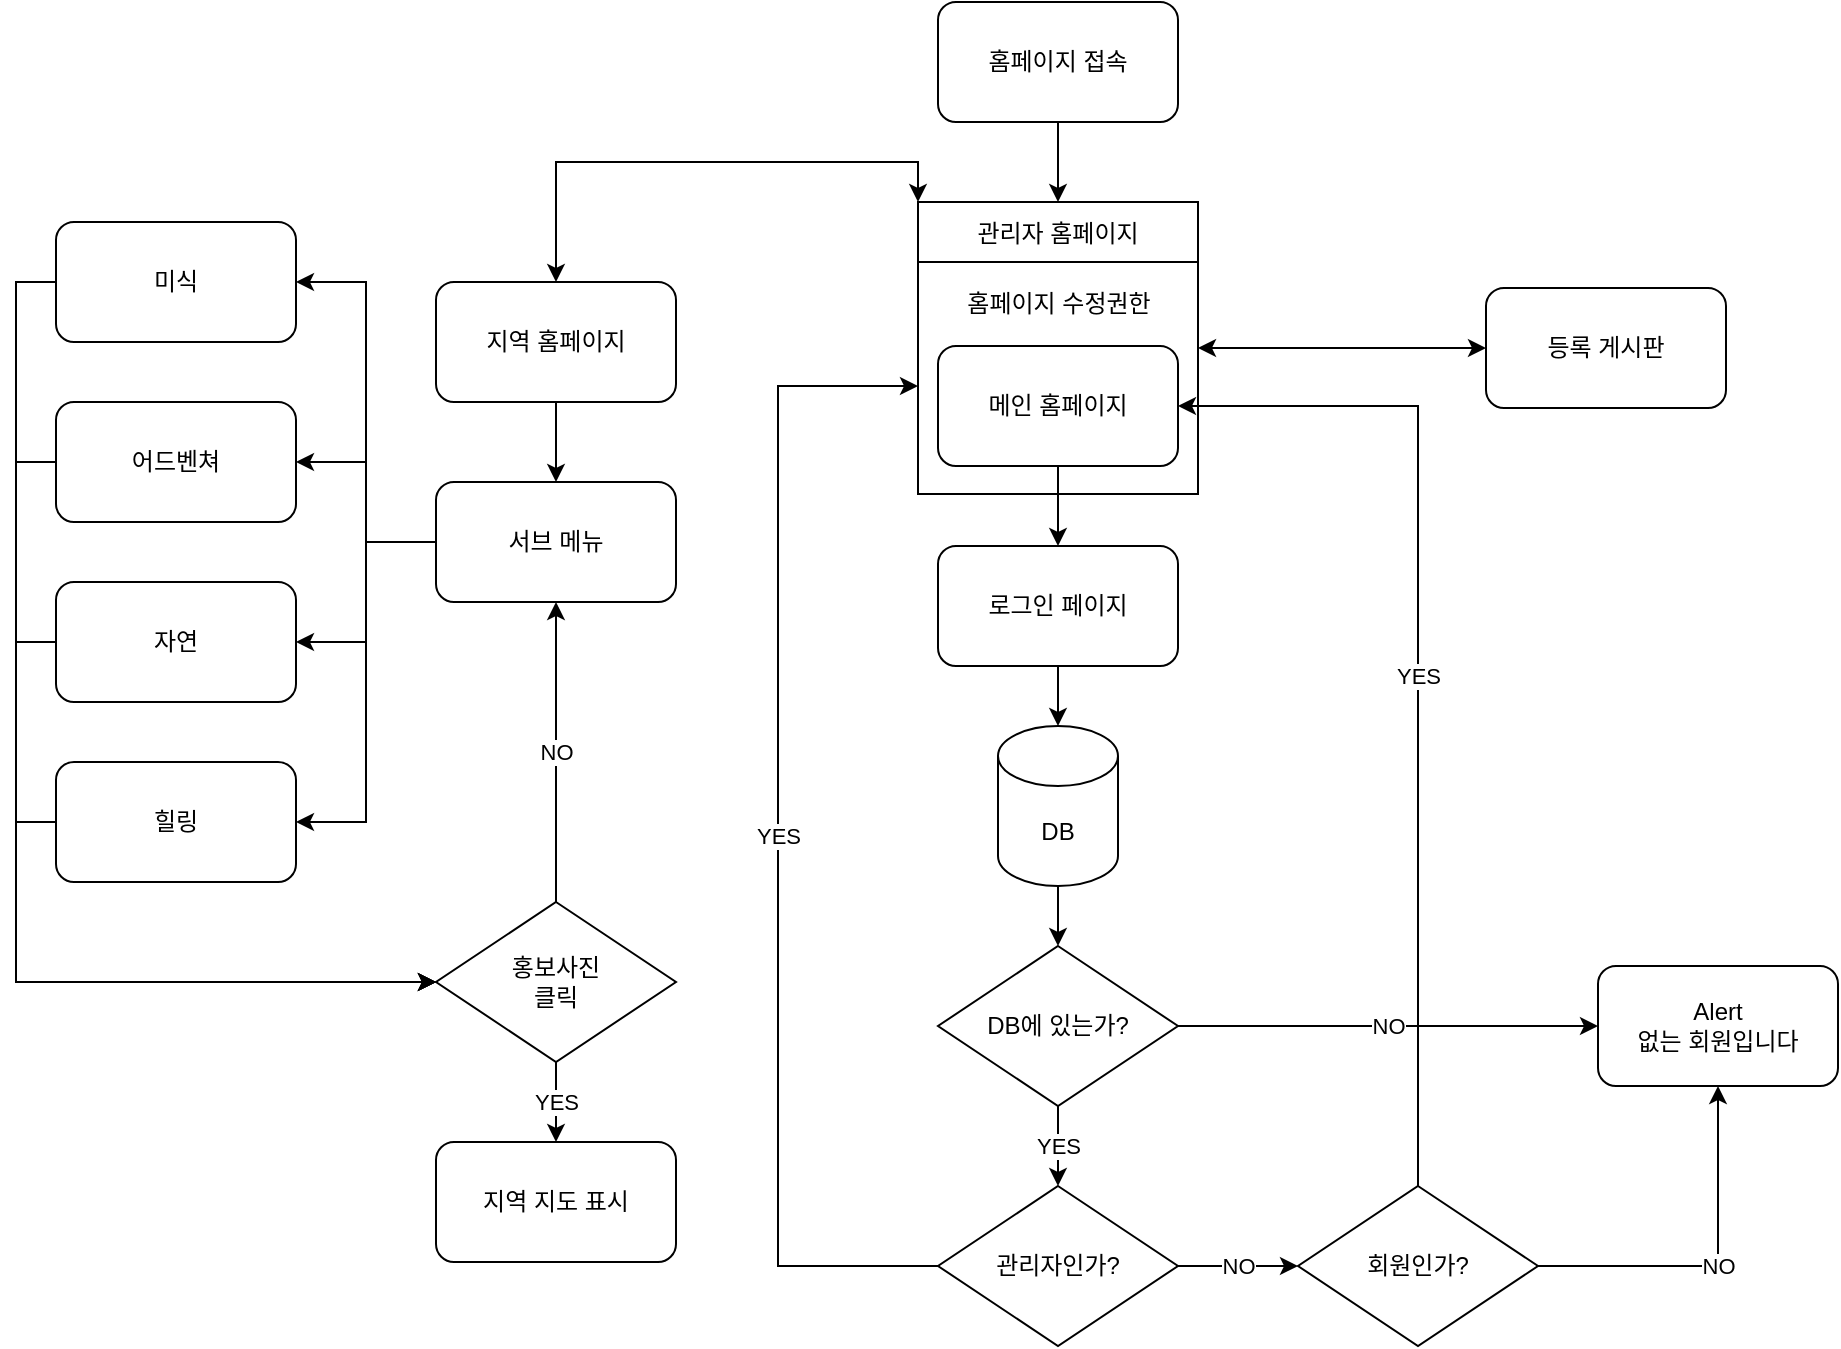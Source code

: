 <mxfile version="15.5.9" type="github">
  <diagram id="wEUWDhrLtQ7qWJUwgqZ3" name="Page-1">
    <mxGraphModel dx="1422" dy="794" grid="0" gridSize="10" guides="1" tooltips="1" connect="1" arrows="1" fold="1" page="1" pageScale="1" pageWidth="1600" pageHeight="1600" math="0" shadow="0">
      <root>
        <mxCell id="0" />
        <mxCell id="1" parent="0" />
        <mxCell id="2wDuuPoUSpi1u29aejhP-13" style="edgeStyle=orthogonalEdgeStyle;rounded=0;orthogonalLoop=1;jettySize=auto;html=1;entryX=0.5;entryY=0;entryDx=0;entryDy=0;" edge="1" parent="1" source="2wDuuPoUSpi1u29aejhP-2" target="2wDuuPoUSpi1u29aejhP-3">
          <mxGeometry relative="1" as="geometry" />
        </mxCell>
        <mxCell id="2wDuuPoUSpi1u29aejhP-26" style="edgeStyle=orthogonalEdgeStyle;rounded=0;jumpStyle=arc;jumpSize=6;orthogonalLoop=1;jettySize=auto;html=1;entryX=0.5;entryY=0;entryDx=0;entryDy=0;endArrow=classic;endFill=1;startArrow=classic;startFill=1;exitX=0;exitY=0;exitDx=0;exitDy=0;" edge="1" parent="1" source="2wDuuPoUSpi1u29aejhP-15" target="2wDuuPoUSpi1u29aejhP-25">
          <mxGeometry relative="1" as="geometry" />
        </mxCell>
        <mxCell id="2wDuuPoUSpi1u29aejhP-2" value="메인 홈페이지" style="rounded=1;whiteSpace=wrap;html=1;" vertex="1" parent="1">
          <mxGeometry x="760" y="562" width="120" height="60" as="geometry" />
        </mxCell>
        <mxCell id="2wDuuPoUSpi1u29aejhP-12" style="edgeStyle=orthogonalEdgeStyle;rounded=0;orthogonalLoop=1;jettySize=auto;html=1;" edge="1" parent="1" source="2wDuuPoUSpi1u29aejhP-3" target="2wDuuPoUSpi1u29aejhP-5">
          <mxGeometry relative="1" as="geometry" />
        </mxCell>
        <mxCell id="2wDuuPoUSpi1u29aejhP-3" value="로그인 페이지" style="rounded=1;whiteSpace=wrap;html=1;" vertex="1" parent="1">
          <mxGeometry x="760" y="662" width="120" height="60" as="geometry" />
        </mxCell>
        <mxCell id="2wDuuPoUSpi1u29aejhP-11" style="edgeStyle=orthogonalEdgeStyle;rounded=0;orthogonalLoop=1;jettySize=auto;html=1;" edge="1" parent="1" source="2wDuuPoUSpi1u29aejhP-5" target="2wDuuPoUSpi1u29aejhP-6">
          <mxGeometry relative="1" as="geometry" />
        </mxCell>
        <mxCell id="2wDuuPoUSpi1u29aejhP-5" value="DB" style="shape=cylinder3;whiteSpace=wrap;html=1;boundedLbl=1;backgroundOutline=1;size=15;" vertex="1" parent="1">
          <mxGeometry x="790" y="752" width="60" height="80" as="geometry" />
        </mxCell>
        <mxCell id="2wDuuPoUSpi1u29aejhP-9" value="YES" style="edgeStyle=orthogonalEdgeStyle;rounded=0;orthogonalLoop=1;jettySize=auto;html=1;" edge="1" parent="1" source="2wDuuPoUSpi1u29aejhP-6" target="2wDuuPoUSpi1u29aejhP-7">
          <mxGeometry relative="1" as="geometry" />
        </mxCell>
        <mxCell id="2wDuuPoUSpi1u29aejhP-21" value="NO" style="rounded=0;orthogonalLoop=1;jettySize=auto;html=1;edgeStyle=orthogonalEdgeStyle;jumpStyle=arc;jumpSize=6;" edge="1" parent="1" source="2wDuuPoUSpi1u29aejhP-6" target="2wDuuPoUSpi1u29aejhP-20">
          <mxGeometry relative="1" as="geometry" />
        </mxCell>
        <mxCell id="2wDuuPoUSpi1u29aejhP-6" value="DB에 있는가?" style="rhombus;whiteSpace=wrap;html=1;" vertex="1" parent="1">
          <mxGeometry x="760" y="862" width="120" height="80" as="geometry" />
        </mxCell>
        <mxCell id="2wDuuPoUSpi1u29aejhP-10" value="NO" style="edgeStyle=orthogonalEdgeStyle;rounded=0;orthogonalLoop=1;jettySize=auto;html=1;entryX=0;entryY=0.5;entryDx=0;entryDy=0;" edge="1" parent="1" source="2wDuuPoUSpi1u29aejhP-7" target="2wDuuPoUSpi1u29aejhP-8">
          <mxGeometry relative="1" as="geometry" />
        </mxCell>
        <mxCell id="2wDuuPoUSpi1u29aejhP-19" value="YES" style="edgeStyle=orthogonalEdgeStyle;rounded=0;orthogonalLoop=1;jettySize=auto;html=1;entryX=0;entryY=0.5;entryDx=0;entryDy=0;exitX=0;exitY=0.5;exitDx=0;exitDy=0;" edge="1" parent="1" source="2wDuuPoUSpi1u29aejhP-7">
          <mxGeometry relative="1" as="geometry">
            <mxPoint x="750" y="582" as="targetPoint" />
            <Array as="points">
              <mxPoint x="680" y="1022" />
              <mxPoint x="680" y="582" />
            </Array>
          </mxGeometry>
        </mxCell>
        <mxCell id="2wDuuPoUSpi1u29aejhP-7" value="관리자인가?" style="rhombus;whiteSpace=wrap;html=1;" vertex="1" parent="1">
          <mxGeometry x="760" y="982" width="120" height="80" as="geometry" />
        </mxCell>
        <mxCell id="2wDuuPoUSpi1u29aejhP-14" value="YES" style="edgeStyle=orthogonalEdgeStyle;rounded=0;orthogonalLoop=1;jettySize=auto;html=1;entryX=1;entryY=0.5;entryDx=0;entryDy=0;elbow=vertical;exitX=0.5;exitY=0;exitDx=0;exitDy=0;" edge="1" parent="1" source="2wDuuPoUSpi1u29aejhP-8" target="2wDuuPoUSpi1u29aejhP-2">
          <mxGeometry relative="1" as="geometry" />
        </mxCell>
        <mxCell id="2wDuuPoUSpi1u29aejhP-22" value="NO" style="edgeStyle=orthogonalEdgeStyle;rounded=0;jumpStyle=arc;jumpSize=6;orthogonalLoop=1;jettySize=auto;html=1;entryX=0.5;entryY=1;entryDx=0;entryDy=0;" edge="1" parent="1" source="2wDuuPoUSpi1u29aejhP-8" target="2wDuuPoUSpi1u29aejhP-20">
          <mxGeometry relative="1" as="geometry" />
        </mxCell>
        <mxCell id="2wDuuPoUSpi1u29aejhP-8" value="회원인가?" style="rhombus;whiteSpace=wrap;html=1;" vertex="1" parent="1">
          <mxGeometry x="940" y="982" width="120" height="80" as="geometry" />
        </mxCell>
        <mxCell id="2wDuuPoUSpi1u29aejhP-58" style="edgeStyle=orthogonalEdgeStyle;rounded=0;jumpStyle=arc;jumpSize=6;orthogonalLoop=1;jettySize=auto;html=1;entryX=0;entryY=0.5;entryDx=0;entryDy=0;startArrow=classic;startFill=1;endArrow=classic;endFill=1;" edge="1" parent="1" source="2wDuuPoUSpi1u29aejhP-15" target="2wDuuPoUSpi1u29aejhP-56">
          <mxGeometry relative="1" as="geometry" />
        </mxCell>
        <mxCell id="2wDuuPoUSpi1u29aejhP-15" value="관리자 홈페이지" style="swimlane;fontStyle=0;childLayout=stackLayout;horizontal=1;startSize=30;horizontalStack=0;resizeParent=1;resizeParentMax=0;resizeLast=0;collapsible=1;marginBottom=0;" vertex="1" parent="1">
          <mxGeometry x="750" y="490" width="140" height="146" as="geometry" />
        </mxCell>
        <mxCell id="2wDuuPoUSpi1u29aejhP-20" value="Alert&lt;br&gt;없는 회원입니다" style="rounded=1;whiteSpace=wrap;html=1;" vertex="1" parent="1">
          <mxGeometry x="1090" y="872" width="120" height="60" as="geometry" />
        </mxCell>
        <mxCell id="2wDuuPoUSpi1u29aejhP-24" style="edgeStyle=orthogonalEdgeStyle;rounded=0;jumpStyle=arc;jumpSize=6;orthogonalLoop=1;jettySize=auto;html=1;entryX=0.5;entryY=0;entryDx=0;entryDy=0;" edge="1" parent="1" source="2wDuuPoUSpi1u29aejhP-23" target="2wDuuPoUSpi1u29aejhP-15">
          <mxGeometry relative="1" as="geometry" />
        </mxCell>
        <mxCell id="2wDuuPoUSpi1u29aejhP-23" value="홈페이지 접속" style="rounded=1;whiteSpace=wrap;html=1;" vertex="1" parent="1">
          <mxGeometry x="760" y="390" width="120" height="60" as="geometry" />
        </mxCell>
        <mxCell id="2wDuuPoUSpi1u29aejhP-28" value="" style="edgeStyle=orthogonalEdgeStyle;rounded=0;jumpStyle=arc;jumpSize=6;orthogonalLoop=1;jettySize=auto;html=1;endArrow=classic;endFill=1;" edge="1" parent="1" source="2wDuuPoUSpi1u29aejhP-25" target="2wDuuPoUSpi1u29aejhP-27">
          <mxGeometry relative="1" as="geometry" />
        </mxCell>
        <mxCell id="2wDuuPoUSpi1u29aejhP-25" value="지역 홈페이지" style="rounded=1;whiteSpace=wrap;html=1;" vertex="1" parent="1">
          <mxGeometry x="509" y="530" width="120" height="60" as="geometry" />
        </mxCell>
        <mxCell id="2wDuuPoUSpi1u29aejhP-41" style="edgeStyle=orthogonalEdgeStyle;rounded=0;jumpStyle=arc;jumpSize=6;orthogonalLoop=1;jettySize=auto;html=1;entryX=1;entryY=0.5;entryDx=0;entryDy=0;endArrow=classic;endFill=1;" edge="1" parent="1" source="2wDuuPoUSpi1u29aejhP-27" target="2wDuuPoUSpi1u29aejhP-39">
          <mxGeometry relative="1" as="geometry" />
        </mxCell>
        <mxCell id="2wDuuPoUSpi1u29aejhP-42" style="edgeStyle=orthogonalEdgeStyle;rounded=0;jumpStyle=arc;jumpSize=6;orthogonalLoop=1;jettySize=auto;html=1;entryX=1;entryY=0.5;entryDx=0;entryDy=0;endArrow=classic;endFill=1;" edge="1" parent="1" source="2wDuuPoUSpi1u29aejhP-27" target="2wDuuPoUSpi1u29aejhP-38">
          <mxGeometry relative="1" as="geometry" />
        </mxCell>
        <mxCell id="2wDuuPoUSpi1u29aejhP-43" style="edgeStyle=orthogonalEdgeStyle;rounded=0;jumpStyle=arc;jumpSize=6;orthogonalLoop=1;jettySize=auto;html=1;entryX=1;entryY=0.5;entryDx=0;entryDy=0;endArrow=classic;endFill=1;" edge="1" parent="1" source="2wDuuPoUSpi1u29aejhP-27" target="2wDuuPoUSpi1u29aejhP-34">
          <mxGeometry relative="1" as="geometry" />
        </mxCell>
        <mxCell id="2wDuuPoUSpi1u29aejhP-44" style="edgeStyle=orthogonalEdgeStyle;rounded=0;jumpStyle=arc;jumpSize=6;orthogonalLoop=1;jettySize=auto;html=1;entryX=1;entryY=0.5;entryDx=0;entryDy=0;endArrow=classic;endFill=1;" edge="1" parent="1" source="2wDuuPoUSpi1u29aejhP-27" target="2wDuuPoUSpi1u29aejhP-40">
          <mxGeometry relative="1" as="geometry" />
        </mxCell>
        <mxCell id="2wDuuPoUSpi1u29aejhP-27" value="서브 메뉴" style="whiteSpace=wrap;html=1;rounded=1;" vertex="1" parent="1">
          <mxGeometry x="509" y="630" width="120" height="60" as="geometry" />
        </mxCell>
        <mxCell id="2wDuuPoUSpi1u29aejhP-47" style="edgeStyle=orthogonalEdgeStyle;rounded=0;jumpStyle=arc;jumpSize=6;orthogonalLoop=1;jettySize=auto;html=1;entryX=0;entryY=0.5;entryDx=0;entryDy=0;startArrow=none;startFill=0;endArrow=classic;endFill=1;exitX=0;exitY=0.5;exitDx=0;exitDy=0;" edge="1" parent="1" source="2wDuuPoUSpi1u29aejhP-34" target="2wDuuPoUSpi1u29aejhP-46">
          <mxGeometry relative="1" as="geometry" />
        </mxCell>
        <mxCell id="2wDuuPoUSpi1u29aejhP-34" value="미식" style="whiteSpace=wrap;html=1;rounded=1;" vertex="1" parent="1">
          <mxGeometry x="319" y="500" width="120" height="60" as="geometry" />
        </mxCell>
        <mxCell id="2wDuuPoUSpi1u29aejhP-49" style="edgeStyle=orthogonalEdgeStyle;rounded=0;jumpStyle=arc;jumpSize=6;orthogonalLoop=1;jettySize=auto;html=1;entryX=0;entryY=0.5;entryDx=0;entryDy=0;startArrow=none;startFill=0;endArrow=classic;endFill=1;exitX=0;exitY=0.5;exitDx=0;exitDy=0;" edge="1" parent="1" source="2wDuuPoUSpi1u29aejhP-38" target="2wDuuPoUSpi1u29aejhP-46">
          <mxGeometry relative="1" as="geometry" />
        </mxCell>
        <mxCell id="2wDuuPoUSpi1u29aejhP-38" value="어드벤쳐" style="rounded=1;whiteSpace=wrap;html=1;" vertex="1" parent="1">
          <mxGeometry x="319" y="590" width="120" height="60" as="geometry" />
        </mxCell>
        <mxCell id="2wDuuPoUSpi1u29aejhP-50" style="edgeStyle=orthogonalEdgeStyle;rounded=0;jumpStyle=arc;jumpSize=6;orthogonalLoop=1;jettySize=auto;html=1;entryX=0;entryY=0.5;entryDx=0;entryDy=0;startArrow=none;startFill=0;endArrow=classic;endFill=1;exitX=0;exitY=0.5;exitDx=0;exitDy=0;" edge="1" parent="1" source="2wDuuPoUSpi1u29aejhP-39" target="2wDuuPoUSpi1u29aejhP-46">
          <mxGeometry relative="1" as="geometry" />
        </mxCell>
        <mxCell id="2wDuuPoUSpi1u29aejhP-39" value="자연" style="rounded=1;whiteSpace=wrap;html=1;" vertex="1" parent="1">
          <mxGeometry x="319" y="680" width="120" height="60" as="geometry" />
        </mxCell>
        <mxCell id="2wDuuPoUSpi1u29aejhP-51" style="edgeStyle=orthogonalEdgeStyle;rounded=0;jumpStyle=arc;jumpSize=6;orthogonalLoop=1;jettySize=auto;html=1;entryX=0;entryY=0.5;entryDx=0;entryDy=0;startArrow=none;startFill=0;endArrow=classic;endFill=1;exitX=0;exitY=0.5;exitDx=0;exitDy=0;" edge="1" parent="1" source="2wDuuPoUSpi1u29aejhP-40" target="2wDuuPoUSpi1u29aejhP-46">
          <mxGeometry relative="1" as="geometry" />
        </mxCell>
        <mxCell id="2wDuuPoUSpi1u29aejhP-40" value="힐링" style="rounded=1;whiteSpace=wrap;html=1;" vertex="1" parent="1">
          <mxGeometry x="319" y="770" width="120" height="60" as="geometry" />
        </mxCell>
        <mxCell id="2wDuuPoUSpi1u29aejhP-52" value="NO" style="edgeStyle=orthogonalEdgeStyle;rounded=0;jumpStyle=arc;jumpSize=6;orthogonalLoop=1;jettySize=auto;html=1;entryX=0.5;entryY=1;entryDx=0;entryDy=0;startArrow=none;startFill=0;endArrow=classic;endFill=1;" edge="1" parent="1" source="2wDuuPoUSpi1u29aejhP-46" target="2wDuuPoUSpi1u29aejhP-27">
          <mxGeometry relative="1" as="geometry" />
        </mxCell>
        <mxCell id="2wDuuPoUSpi1u29aejhP-54" value="YES" style="edgeStyle=orthogonalEdgeStyle;rounded=0;jumpStyle=arc;jumpSize=6;orthogonalLoop=1;jettySize=auto;html=1;entryX=0.5;entryY=0;entryDx=0;entryDy=0;startArrow=none;startFill=0;endArrow=classic;endFill=1;" edge="1" parent="1" source="2wDuuPoUSpi1u29aejhP-46" target="2wDuuPoUSpi1u29aejhP-53">
          <mxGeometry relative="1" as="geometry" />
        </mxCell>
        <mxCell id="2wDuuPoUSpi1u29aejhP-46" value="홍보사진&lt;br&gt;클릭" style="rhombus;whiteSpace=wrap;html=1;" vertex="1" parent="1">
          <mxGeometry x="509" y="840" width="120" height="80" as="geometry" />
        </mxCell>
        <mxCell id="2wDuuPoUSpi1u29aejhP-53" value="지역 지도 표시" style="rounded=1;whiteSpace=wrap;html=1;" vertex="1" parent="1">
          <mxGeometry x="509" y="960" width="120" height="60" as="geometry" />
        </mxCell>
        <mxCell id="2wDuuPoUSpi1u29aejhP-55" value="홈페이지 수정권한" style="text;html=1;align=center;verticalAlign=middle;resizable=0;points=[];autosize=1;strokeColor=none;fillColor=none;" vertex="1" parent="1">
          <mxGeometry x="765" y="532" width="109" height="18" as="geometry" />
        </mxCell>
        <mxCell id="2wDuuPoUSpi1u29aejhP-56" value="등록 게시판" style="rounded=1;whiteSpace=wrap;html=1;" vertex="1" parent="1">
          <mxGeometry x="1034" y="533" width="120" height="60" as="geometry" />
        </mxCell>
      </root>
    </mxGraphModel>
  </diagram>
</mxfile>
